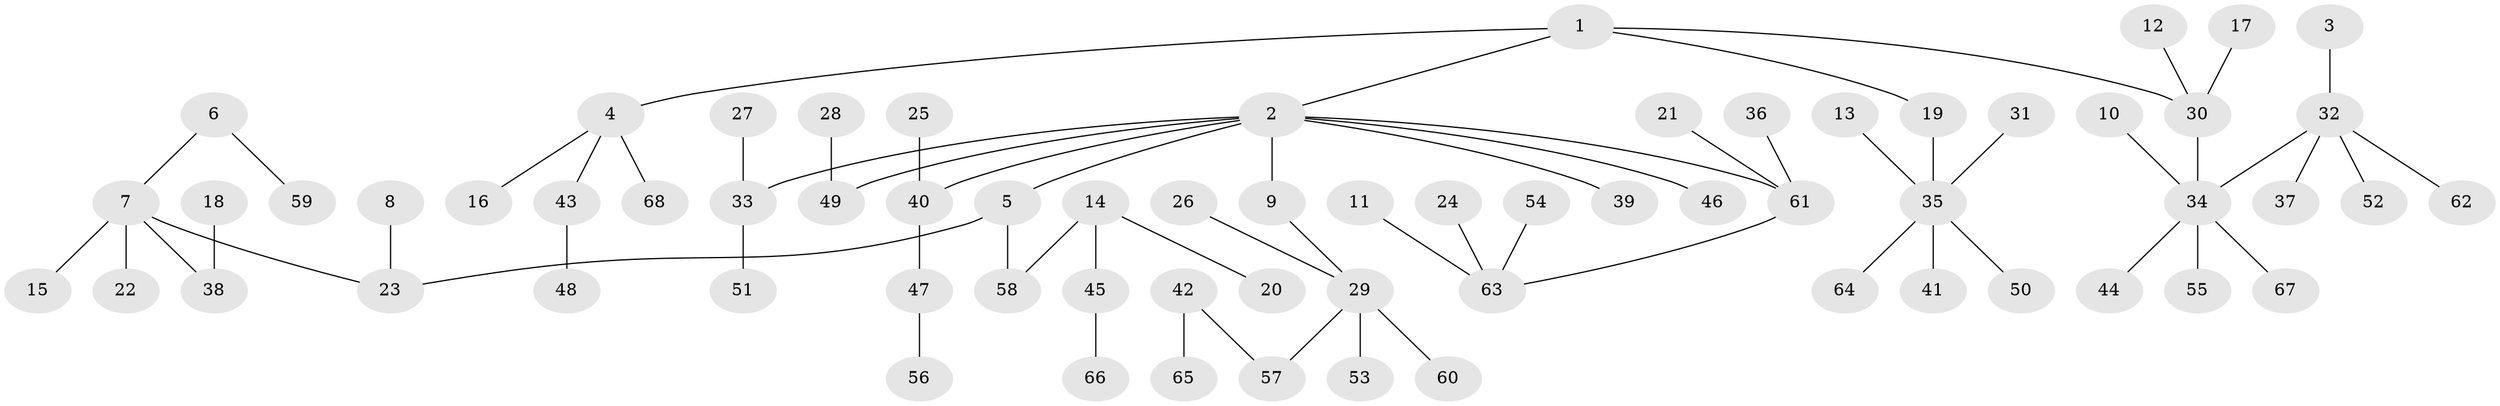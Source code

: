 // original degree distribution, {8: 0.007352941176470588, 3: 0.1323529411764706, 4: 0.0661764705882353, 5: 0.03676470588235294, 7: 0.007352941176470588, 1: 0.5, 2: 0.2426470588235294, 6: 0.007352941176470588}
// Generated by graph-tools (version 1.1) at 2025/50/03/09/25 03:50:22]
// undirected, 68 vertices, 67 edges
graph export_dot {
graph [start="1"]
  node [color=gray90,style=filled];
  1;
  2;
  3;
  4;
  5;
  6;
  7;
  8;
  9;
  10;
  11;
  12;
  13;
  14;
  15;
  16;
  17;
  18;
  19;
  20;
  21;
  22;
  23;
  24;
  25;
  26;
  27;
  28;
  29;
  30;
  31;
  32;
  33;
  34;
  35;
  36;
  37;
  38;
  39;
  40;
  41;
  42;
  43;
  44;
  45;
  46;
  47;
  48;
  49;
  50;
  51;
  52;
  53;
  54;
  55;
  56;
  57;
  58;
  59;
  60;
  61;
  62;
  63;
  64;
  65;
  66;
  67;
  68;
  1 -- 2 [weight=1.0];
  1 -- 4 [weight=1.0];
  1 -- 19 [weight=1.0];
  1 -- 30 [weight=1.0];
  2 -- 5 [weight=1.0];
  2 -- 9 [weight=1.0];
  2 -- 33 [weight=1.0];
  2 -- 39 [weight=1.0];
  2 -- 40 [weight=1.0];
  2 -- 46 [weight=1.0];
  2 -- 49 [weight=1.0];
  2 -- 61 [weight=1.0];
  3 -- 32 [weight=1.0];
  4 -- 16 [weight=1.0];
  4 -- 43 [weight=1.0];
  4 -- 68 [weight=1.0];
  5 -- 23 [weight=1.0];
  5 -- 58 [weight=1.0];
  6 -- 7 [weight=1.0];
  6 -- 59 [weight=1.0];
  7 -- 15 [weight=1.0];
  7 -- 22 [weight=1.0];
  7 -- 23 [weight=1.0];
  7 -- 38 [weight=1.0];
  8 -- 23 [weight=1.0];
  9 -- 29 [weight=1.0];
  10 -- 34 [weight=1.0];
  11 -- 63 [weight=1.0];
  12 -- 30 [weight=1.0];
  13 -- 35 [weight=1.0];
  14 -- 20 [weight=1.0];
  14 -- 45 [weight=1.0];
  14 -- 58 [weight=1.0];
  17 -- 30 [weight=1.0];
  18 -- 38 [weight=1.0];
  19 -- 35 [weight=1.0];
  21 -- 61 [weight=1.0];
  24 -- 63 [weight=1.0];
  25 -- 40 [weight=1.0];
  26 -- 29 [weight=1.0];
  27 -- 33 [weight=1.0];
  28 -- 49 [weight=1.0];
  29 -- 53 [weight=1.0];
  29 -- 57 [weight=1.0];
  29 -- 60 [weight=1.0];
  30 -- 34 [weight=1.0];
  31 -- 35 [weight=1.0];
  32 -- 34 [weight=1.0];
  32 -- 37 [weight=1.0];
  32 -- 52 [weight=1.0];
  32 -- 62 [weight=1.0];
  33 -- 51 [weight=1.0];
  34 -- 44 [weight=1.0];
  34 -- 55 [weight=1.0];
  34 -- 67 [weight=1.0];
  35 -- 41 [weight=1.0];
  35 -- 50 [weight=1.0];
  35 -- 64 [weight=1.0];
  36 -- 61 [weight=1.0];
  40 -- 47 [weight=1.0];
  42 -- 57 [weight=1.0];
  42 -- 65 [weight=1.0];
  43 -- 48 [weight=1.0];
  45 -- 66 [weight=1.0];
  47 -- 56 [weight=1.0];
  54 -- 63 [weight=1.0];
  61 -- 63 [weight=1.0];
}
